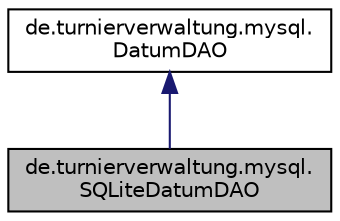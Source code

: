 digraph "de.turnierverwaltung.mysql.SQLiteDatumDAO"
{
  edge [fontname="Helvetica",fontsize="10",labelfontname="Helvetica",labelfontsize="10"];
  node [fontname="Helvetica",fontsize="10",shape=record];
  Node1 [label="de.turnierverwaltung.mysql.\lSQLiteDatumDAO",height=0.2,width=0.4,color="black", fillcolor="grey75", style="filled", fontcolor="black"];
  Node2 -> Node1 [dir="back",color="midnightblue",fontsize="10",style="solid"];
  Node2 [label="de.turnierverwaltung.mysql.\lDatumDAO",height=0.2,width=0.4,color="black", fillcolor="white", style="filled",URL="$interfacede_1_1turnierverwaltung_1_1mysql_1_1_datum_d_a_o.html"];
}
